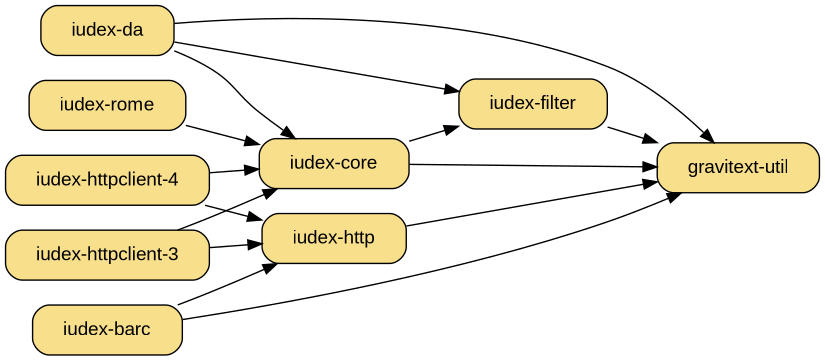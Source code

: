 digraph "iudex-gems" {
  rankdir=LR
  size="5.5,5";
  bgcolor="transparent";
  node [ shape=box, style="filled,rounded", fillcolor="#f8df8b",
         fontname="Arial",  margin="0.30,0.1" ];

  "iudex-filter" -> "gravitext-util"
  "iudex-core"   -> "gravitext-util"
  "iudex-da"     -> "gravitext-util"

  "iudex-da" [ target=_parent, URL="../iudex-da.html" ];

  "iudex-rome" -> "iudex-core"

  "iudex-http"   -> "gravitext-util"
  "iudex-barc"   -> "gravitext-util"
  "iudex-barc" -> "iudex-http"

  "iudex-httpclient-3" -> "iudex-core"
  "iudex-httpclient-4" -> "iudex-core"

  "iudex-httpclient-3" -> "iudex-http"
  "iudex-httpclient-4" -> "iudex-http"

  "iudex-core" -> "iudex-filter"

  "iudex-da" -> "iudex-filter"
  "iudex-da" -> "iudex-core"

#  "iudex-filter" -> "rjack-slf4j"
#  "iudex-filter" -> "rjack-logback"
#  "iudex-http" -> "rjack-slf4j"
#  "iudex-barc" -> "rjack-slf4j"
#  "iudex-core" -> "rjack-slf4j"
#  "iudex-core" -> "rjack-logback"
#  "iudex-da" -> "rjack-slf4j"

#  "rjack-httpclient" -> "rjack-commons-codec";
#  "rjack-httpclient" -> "rjack-logback" [ style=dashed, label="dev" ];
#  "rjack-httpclient" -> "rjack-slf4j";

#  "rjack-slf4j"   [ group=log ];
#  "rjack-logback" [ group=log ];
#  "rjack-logback" -> "rjack-slf4j";
#  "rjack-commons-codec"   [ group=commons ];

}
